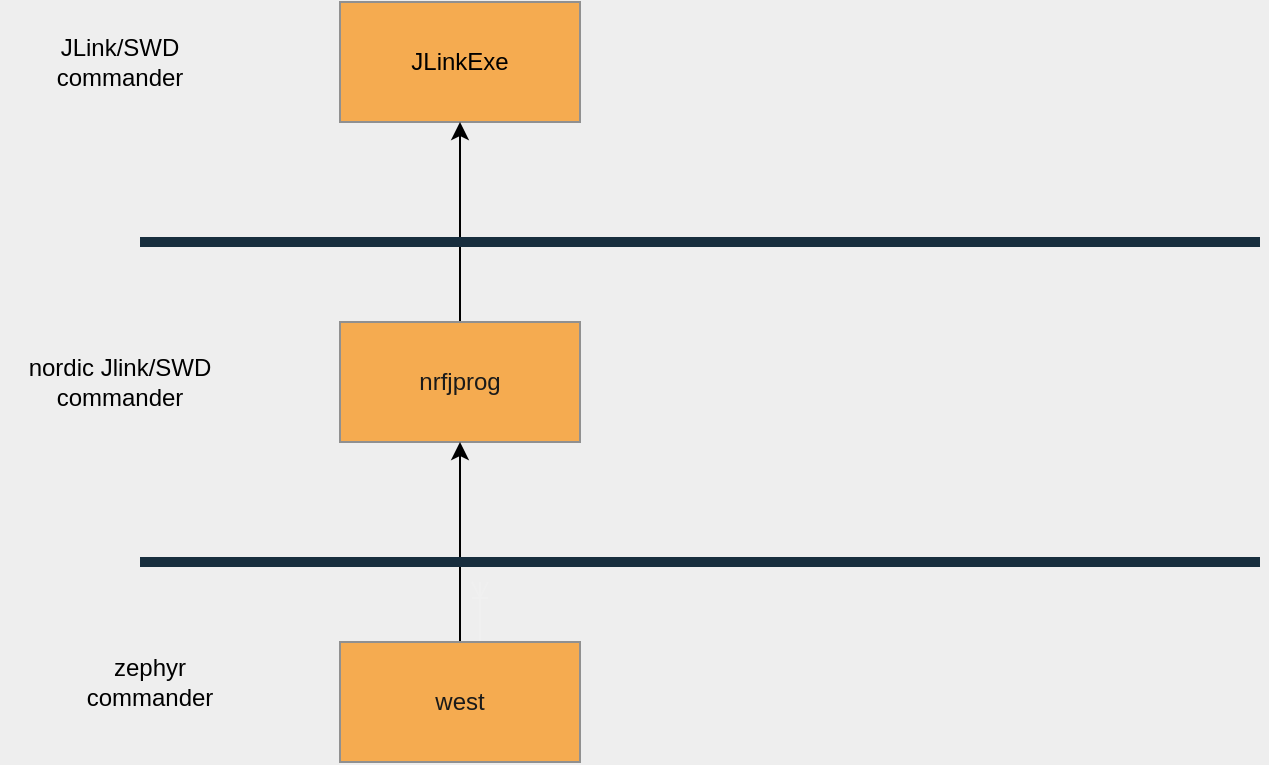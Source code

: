 <mxfile>
    <diagram id="NwB8wH4tGBHK_53rOhfz" name="Page-1">
        <mxGraphModel dx="358" dy="485" grid="1" gridSize="10" guides="1" tooltips="1" connect="1" arrows="1" fold="1" page="1" pageScale="1" pageWidth="1169" pageHeight="827" background="#EEEEEE" math="0" shadow="0">
            <root>
                <mxCell id="0"/>
                <mxCell id="1" parent="0"/>
                <mxCell id="2" value="&lt;span style=&quot;color: rgb(0 , 0 , 0)&quot;&gt;JLinkExe&lt;/span&gt;" style="whiteSpace=wrap;html=1;fillColor=#F5AB50;strokeColor=#909090;fontColor=#1A1A1A;" parent="1" vertex="1">
                    <mxGeometry x="250" y="190" width="120" height="60" as="geometry"/>
                </mxCell>
                <mxCell id="27" style="edgeStyle=orthogonalEdgeStyle;rounded=0;orthogonalLoop=1;jettySize=auto;html=1;entryX=0.5;entryY=1;entryDx=0;entryDy=0;endArrow=classic;endFill=1;strokeColor=#000000;" edge="1" parent="1" source="3" target="2">
                    <mxGeometry relative="1" as="geometry"/>
                </mxCell>
                <mxCell id="3" value="nrfjprog" style="whiteSpace=wrap;html=1;fillColor=#F5AB50;strokeColor=#909090;fontColor=#1A1A1A;" parent="1" vertex="1">
                    <mxGeometry x="250" y="350" width="120" height="60" as="geometry"/>
                </mxCell>
                <mxCell id="16" value="" style="endArrow=none;html=1;strokeColor=#182E3E;strokeWidth=5;fontColor=#1A1A1A;labelBackgroundColor=#EEEEEE;" parent="1" edge="1">
                    <mxGeometry width="50" height="50" relative="1" as="geometry">
                        <mxPoint x="150" y="310" as="sourcePoint"/>
                        <mxPoint x="710" y="310" as="targetPoint"/>
                    </mxGeometry>
                </mxCell>
                <mxCell id="25" style="edgeStyle=orthogonalEdgeStyle;rounded=0;orthogonalLoop=1;jettySize=auto;html=1;exitX=0.5;exitY=0;exitDx=0;exitDy=0;endArrow=ERoneToMany;endFill=0;strokeColor=#f0f0f0;" edge="1" parent="1" source="17">
                    <mxGeometry relative="1" as="geometry">
                        <mxPoint x="320" y="480" as="targetPoint"/>
                    </mxGeometry>
                </mxCell>
                <mxCell id="26" style="edgeStyle=orthogonalEdgeStyle;rounded=0;orthogonalLoop=1;jettySize=auto;html=1;entryX=0.5;entryY=1;entryDx=0;entryDy=0;endArrow=classic;endFill=1;strokeColor=#000000;" edge="1" parent="1" source="17" target="3">
                    <mxGeometry relative="1" as="geometry"/>
                </mxCell>
                <mxCell id="17" value="west" style="whiteSpace=wrap;html=1;fillColor=#F5AB50;strokeColor=#909090;fontColor=#1A1A1A;" parent="1" vertex="1">
                    <mxGeometry x="250" y="510" width="120" height="60" as="geometry"/>
                </mxCell>
                <mxCell id="21" value="JLink/SWD commander" style="text;html=1;strokeColor=none;fillColor=none;align=center;verticalAlign=middle;whiteSpace=wrap;fontColor=#000000;" parent="1" vertex="1">
                    <mxGeometry x="80" y="210" width="120" height="20" as="geometry"/>
                </mxCell>
                <mxCell id="22" value="" style="endArrow=none;html=1;strokeColor=#182E3E;strokeWidth=5;fontColor=#1A1A1A;labelBackgroundColor=#EEEEEE;" parent="1" edge="1">
                    <mxGeometry width="50" height="50" relative="1" as="geometry">
                        <mxPoint x="150" y="470" as="sourcePoint"/>
                        <mxPoint x="710" y="470" as="targetPoint"/>
                    </mxGeometry>
                </mxCell>
                <mxCell id="23" value="zephyr commander" style="text;html=1;align=center;verticalAlign=middle;whiteSpace=wrap;fontColor=#000000;" parent="1" vertex="1">
                    <mxGeometry x="110" y="520" width="90" height="20" as="geometry"/>
                </mxCell>
                <mxCell id="24" value="nordic Jlink/SWD commander" style="text;html=1;strokeColor=none;fillColor=none;align=center;verticalAlign=middle;whiteSpace=wrap;fontColor=#000000;" vertex="1" parent="1">
                    <mxGeometry x="80" y="370" width="120" height="20" as="geometry"/>
                </mxCell>
            </root>
        </mxGraphModel>
    </diagram>
</mxfile>